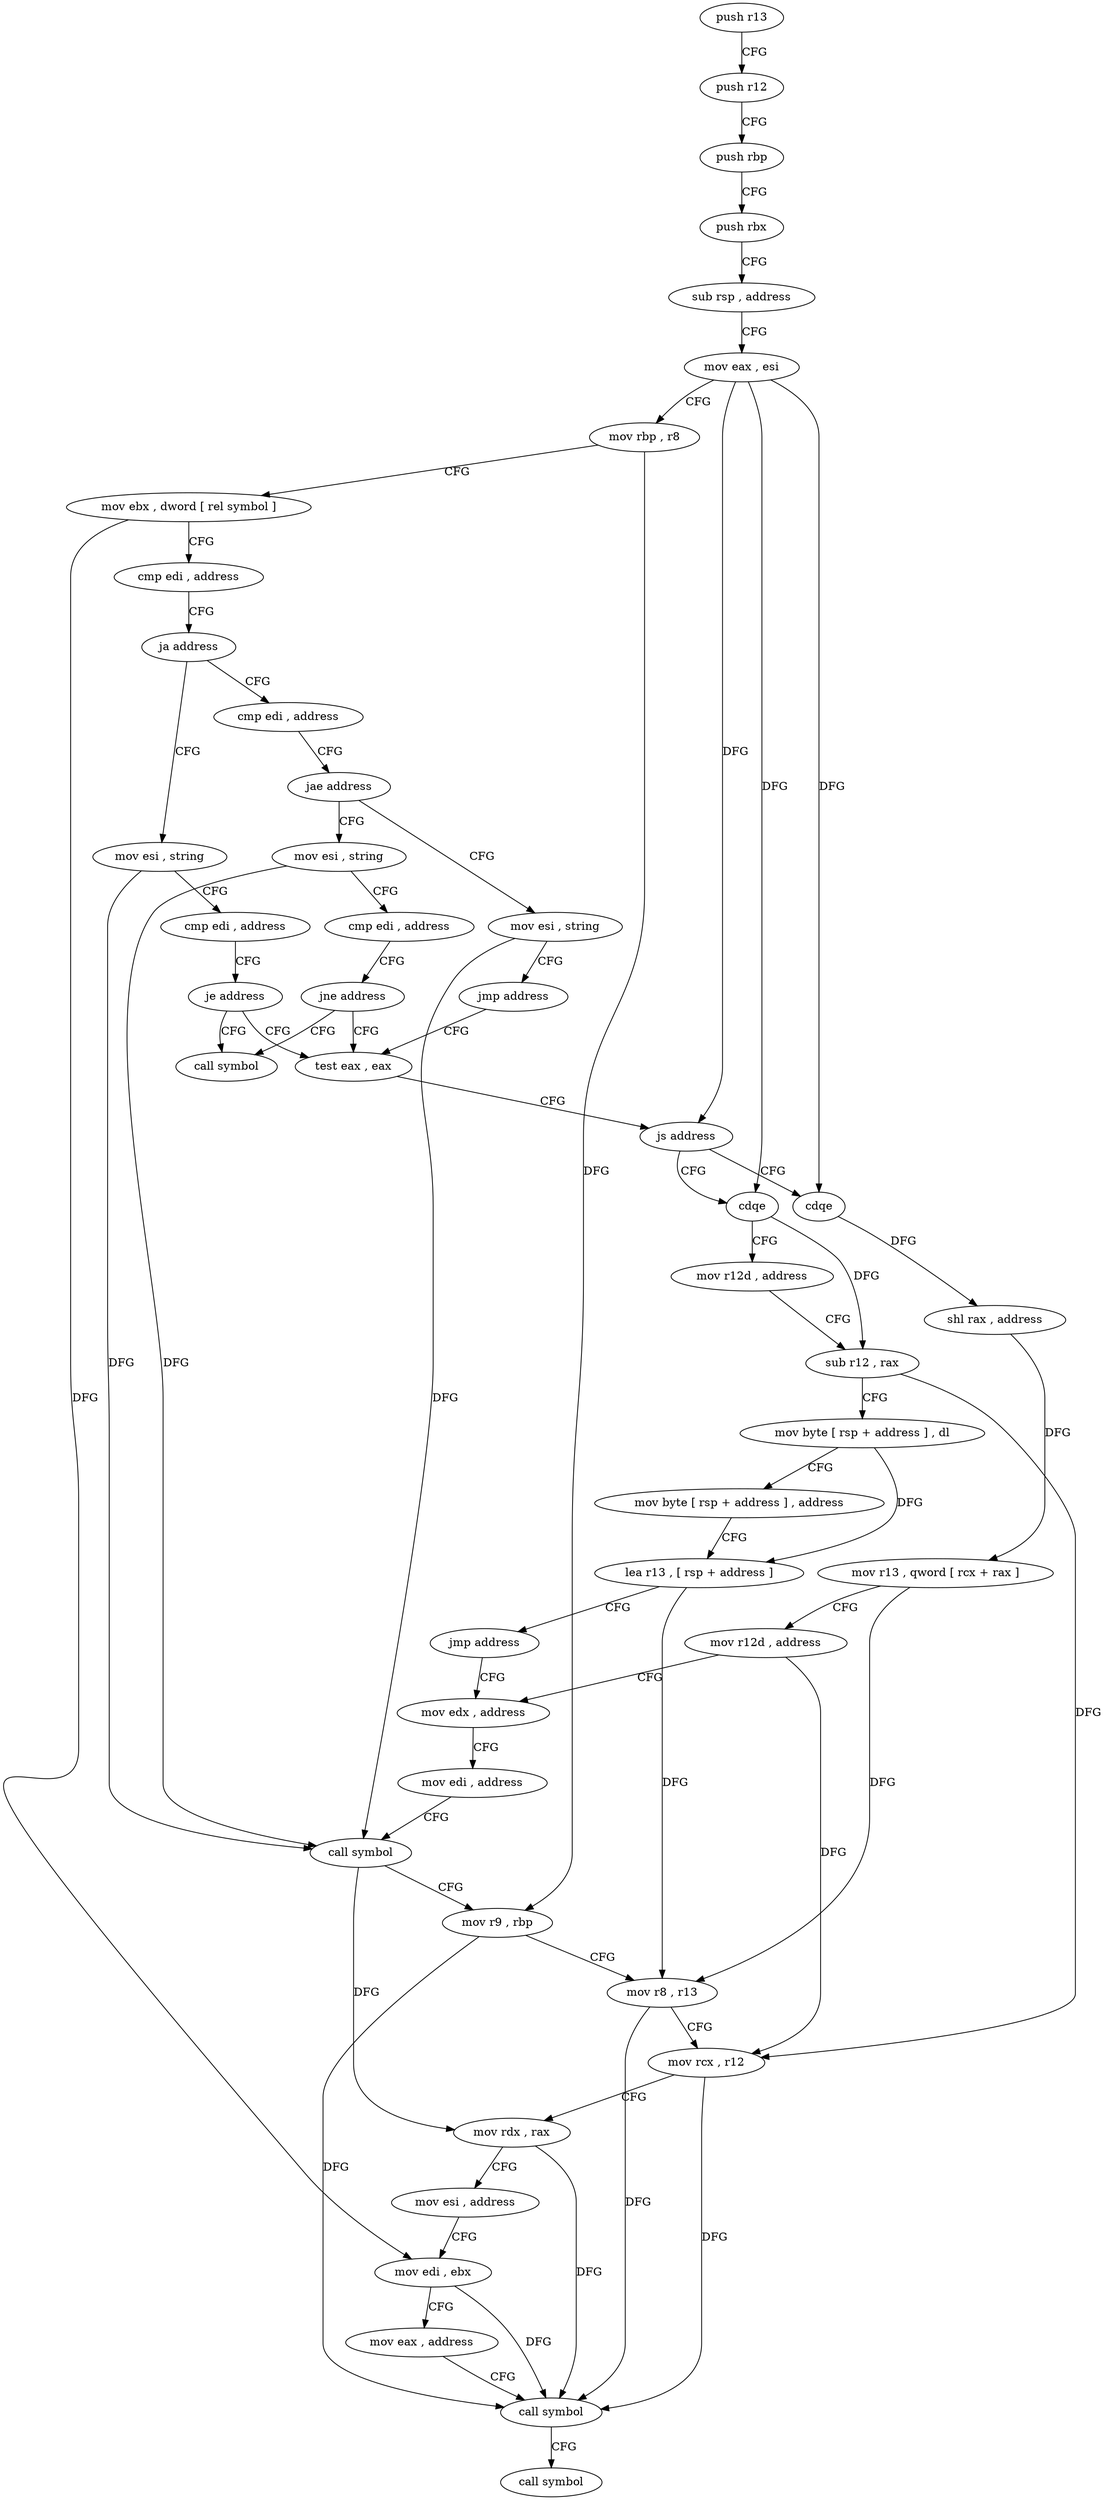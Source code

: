 digraph "func" {
"4303469" [label = "push r13" ]
"4303471" [label = "push r12" ]
"4303473" [label = "push rbp" ]
"4303474" [label = "push rbx" ]
"4303475" [label = "sub rsp , address" ]
"4303479" [label = "mov eax , esi" ]
"4303481" [label = "mov rbp , r8" ]
"4303484" [label = "mov ebx , dword [ rel symbol ]" ]
"4303490" [label = "cmp edi , address" ]
"4303493" [label = "ja address" ]
"4303579" [label = "mov esi , string" ]
"4303495" [label = "cmp edi , address" ]
"4303584" [label = "cmp edi , address" ]
"4303587" [label = "je address" ]
"4303510" [label = "test eax , eax" ]
"4303589" [label = "call symbol" ]
"4303498" [label = "jae address" ]
"4303594" [label = "mov esi , string" ]
"4303500" [label = "mov esi , string" ]
"4303512" [label = "js address" ]
"4303601" [label = "cdqe" ]
"4303514" [label = "cdqe" ]
"4303599" [label = "jmp address" ]
"4303505" [label = "cmp edi , address" ]
"4303508" [label = "jne address" ]
"4303603" [label = "mov r12d , address" ]
"4303609" [label = "sub r12 , rax" ]
"4303612" [label = "mov byte [ rsp + address ] , dl" ]
"4303616" [label = "mov byte [ rsp + address ] , address" ]
"4303621" [label = "lea r13 , [ rsp + address ]" ]
"4303626" [label = "jmp address" ]
"4303530" [label = "mov edx , address" ]
"4303516" [label = "shl rax , address" ]
"4303520" [label = "mov r13 , qword [ rcx + rax ]" ]
"4303524" [label = "mov r12d , address" ]
"4303535" [label = "mov edi , address" ]
"4303540" [label = "call symbol" ]
"4303545" [label = "mov r9 , rbp" ]
"4303548" [label = "mov r8 , r13" ]
"4303551" [label = "mov rcx , r12" ]
"4303554" [label = "mov rdx , rax" ]
"4303557" [label = "mov esi , address" ]
"4303562" [label = "mov edi , ebx" ]
"4303564" [label = "mov eax , address" ]
"4303569" [label = "call symbol" ]
"4303574" [label = "call symbol" ]
"4303469" -> "4303471" [ label = "CFG" ]
"4303471" -> "4303473" [ label = "CFG" ]
"4303473" -> "4303474" [ label = "CFG" ]
"4303474" -> "4303475" [ label = "CFG" ]
"4303475" -> "4303479" [ label = "CFG" ]
"4303479" -> "4303481" [ label = "CFG" ]
"4303479" -> "4303512" [ label = "DFG" ]
"4303479" -> "4303601" [ label = "DFG" ]
"4303479" -> "4303514" [ label = "DFG" ]
"4303481" -> "4303484" [ label = "CFG" ]
"4303481" -> "4303545" [ label = "DFG" ]
"4303484" -> "4303490" [ label = "CFG" ]
"4303484" -> "4303562" [ label = "DFG" ]
"4303490" -> "4303493" [ label = "CFG" ]
"4303493" -> "4303579" [ label = "CFG" ]
"4303493" -> "4303495" [ label = "CFG" ]
"4303579" -> "4303584" [ label = "CFG" ]
"4303579" -> "4303540" [ label = "DFG" ]
"4303495" -> "4303498" [ label = "CFG" ]
"4303584" -> "4303587" [ label = "CFG" ]
"4303587" -> "4303510" [ label = "CFG" ]
"4303587" -> "4303589" [ label = "CFG" ]
"4303510" -> "4303512" [ label = "CFG" ]
"4303498" -> "4303594" [ label = "CFG" ]
"4303498" -> "4303500" [ label = "CFG" ]
"4303594" -> "4303599" [ label = "CFG" ]
"4303594" -> "4303540" [ label = "DFG" ]
"4303500" -> "4303505" [ label = "CFG" ]
"4303500" -> "4303540" [ label = "DFG" ]
"4303512" -> "4303601" [ label = "CFG" ]
"4303512" -> "4303514" [ label = "CFG" ]
"4303601" -> "4303603" [ label = "CFG" ]
"4303601" -> "4303609" [ label = "DFG" ]
"4303514" -> "4303516" [ label = "DFG" ]
"4303599" -> "4303510" [ label = "CFG" ]
"4303505" -> "4303508" [ label = "CFG" ]
"4303508" -> "4303589" [ label = "CFG" ]
"4303508" -> "4303510" [ label = "CFG" ]
"4303603" -> "4303609" [ label = "CFG" ]
"4303609" -> "4303612" [ label = "CFG" ]
"4303609" -> "4303551" [ label = "DFG" ]
"4303612" -> "4303616" [ label = "CFG" ]
"4303612" -> "4303621" [ label = "DFG" ]
"4303616" -> "4303621" [ label = "CFG" ]
"4303621" -> "4303626" [ label = "CFG" ]
"4303621" -> "4303548" [ label = "DFG" ]
"4303626" -> "4303530" [ label = "CFG" ]
"4303530" -> "4303535" [ label = "CFG" ]
"4303516" -> "4303520" [ label = "DFG" ]
"4303520" -> "4303524" [ label = "CFG" ]
"4303520" -> "4303548" [ label = "DFG" ]
"4303524" -> "4303530" [ label = "CFG" ]
"4303524" -> "4303551" [ label = "DFG" ]
"4303535" -> "4303540" [ label = "CFG" ]
"4303540" -> "4303545" [ label = "CFG" ]
"4303540" -> "4303554" [ label = "DFG" ]
"4303545" -> "4303548" [ label = "CFG" ]
"4303545" -> "4303569" [ label = "DFG" ]
"4303548" -> "4303551" [ label = "CFG" ]
"4303548" -> "4303569" [ label = "DFG" ]
"4303551" -> "4303554" [ label = "CFG" ]
"4303551" -> "4303569" [ label = "DFG" ]
"4303554" -> "4303557" [ label = "CFG" ]
"4303554" -> "4303569" [ label = "DFG" ]
"4303557" -> "4303562" [ label = "CFG" ]
"4303562" -> "4303564" [ label = "CFG" ]
"4303562" -> "4303569" [ label = "DFG" ]
"4303564" -> "4303569" [ label = "CFG" ]
"4303569" -> "4303574" [ label = "CFG" ]
}
